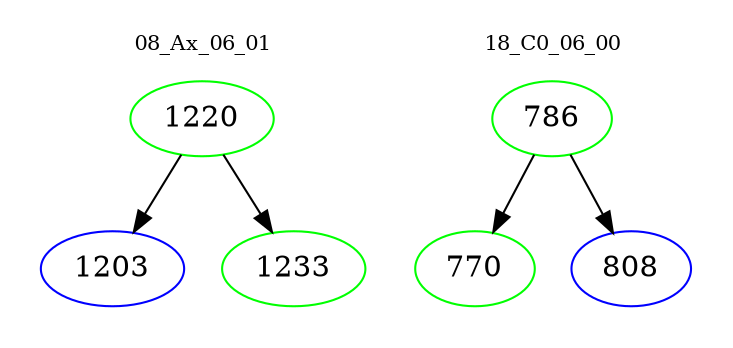 digraph{
subgraph cluster_0 {
color = white
label = "08_Ax_06_01";
fontsize=10;
T0_1220 [label="1220", color="green"]
T0_1220 -> T0_1203 [color="black"]
T0_1203 [label="1203", color="blue"]
T0_1220 -> T0_1233 [color="black"]
T0_1233 [label="1233", color="green"]
}
subgraph cluster_1 {
color = white
label = "18_C0_06_00";
fontsize=10;
T1_786 [label="786", color="green"]
T1_786 -> T1_770 [color="black"]
T1_770 [label="770", color="green"]
T1_786 -> T1_808 [color="black"]
T1_808 [label="808", color="blue"]
}
}

